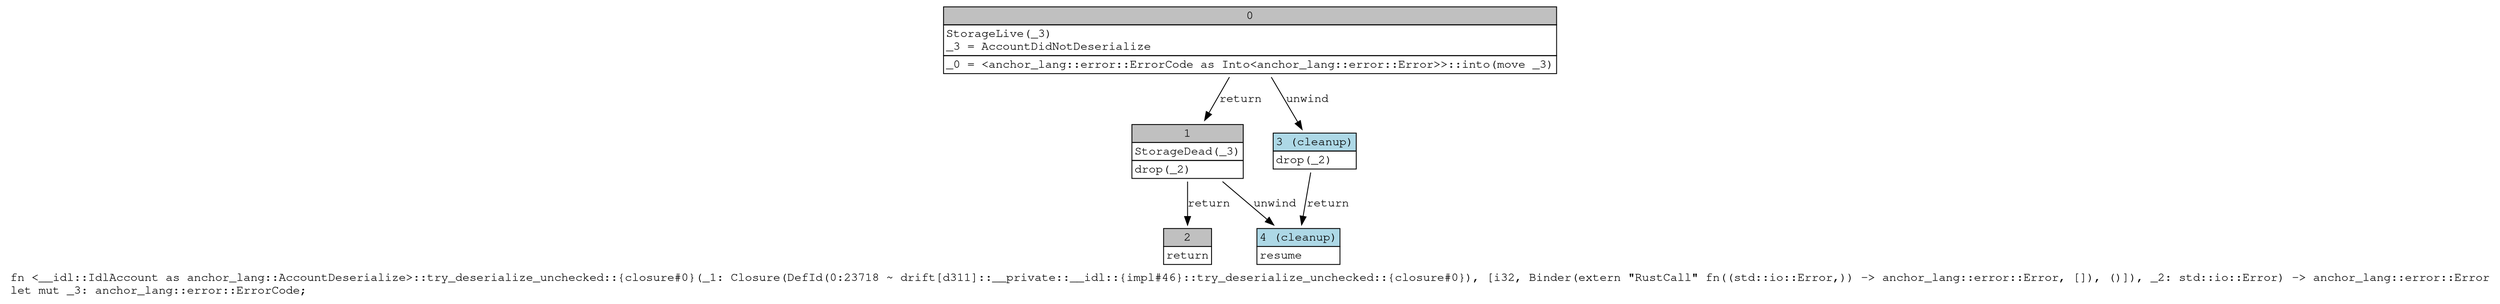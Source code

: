 digraph Mir_0_23718 {
    graph [fontname="Courier, monospace"];
    node [fontname="Courier, monospace"];
    edge [fontname="Courier, monospace"];
    label=<fn &lt;__idl::IdlAccount as anchor_lang::AccountDeserialize&gt;::try_deserialize_unchecked::{closure#0}(_1: Closure(DefId(0:23718 ~ drift[d311]::__private::__idl::{impl#46}::try_deserialize_unchecked::{closure#0}), [i32, Binder(extern &quot;RustCall&quot; fn((std::io::Error,)) -&gt; anchor_lang::error::Error, []), ()]), _2: std::io::Error) -&gt; anchor_lang::error::Error<br align="left"/>let mut _3: anchor_lang::error::ErrorCode;<br align="left"/>>;
    bb0__0_23718 [shape="none", label=<<table border="0" cellborder="1" cellspacing="0"><tr><td bgcolor="gray" align="center" colspan="1">0</td></tr><tr><td align="left" balign="left">StorageLive(_3)<br/>_3 = AccountDidNotDeserialize<br/></td></tr><tr><td align="left">_0 = &lt;anchor_lang::error::ErrorCode as Into&lt;anchor_lang::error::Error&gt;&gt;::into(move _3)</td></tr></table>>];
    bb1__0_23718 [shape="none", label=<<table border="0" cellborder="1" cellspacing="0"><tr><td bgcolor="gray" align="center" colspan="1">1</td></tr><tr><td align="left" balign="left">StorageDead(_3)<br/></td></tr><tr><td align="left">drop(_2)</td></tr></table>>];
    bb2__0_23718 [shape="none", label=<<table border="0" cellborder="1" cellspacing="0"><tr><td bgcolor="gray" align="center" colspan="1">2</td></tr><tr><td align="left">return</td></tr></table>>];
    bb3__0_23718 [shape="none", label=<<table border="0" cellborder="1" cellspacing="0"><tr><td bgcolor="lightblue" align="center" colspan="1">3 (cleanup)</td></tr><tr><td align="left">drop(_2)</td></tr></table>>];
    bb4__0_23718 [shape="none", label=<<table border="0" cellborder="1" cellspacing="0"><tr><td bgcolor="lightblue" align="center" colspan="1">4 (cleanup)</td></tr><tr><td align="left">resume</td></tr></table>>];
    bb0__0_23718 -> bb1__0_23718 [label="return"];
    bb0__0_23718 -> bb3__0_23718 [label="unwind"];
    bb1__0_23718 -> bb2__0_23718 [label="return"];
    bb1__0_23718 -> bb4__0_23718 [label="unwind"];
    bb3__0_23718 -> bb4__0_23718 [label="return"];
}
